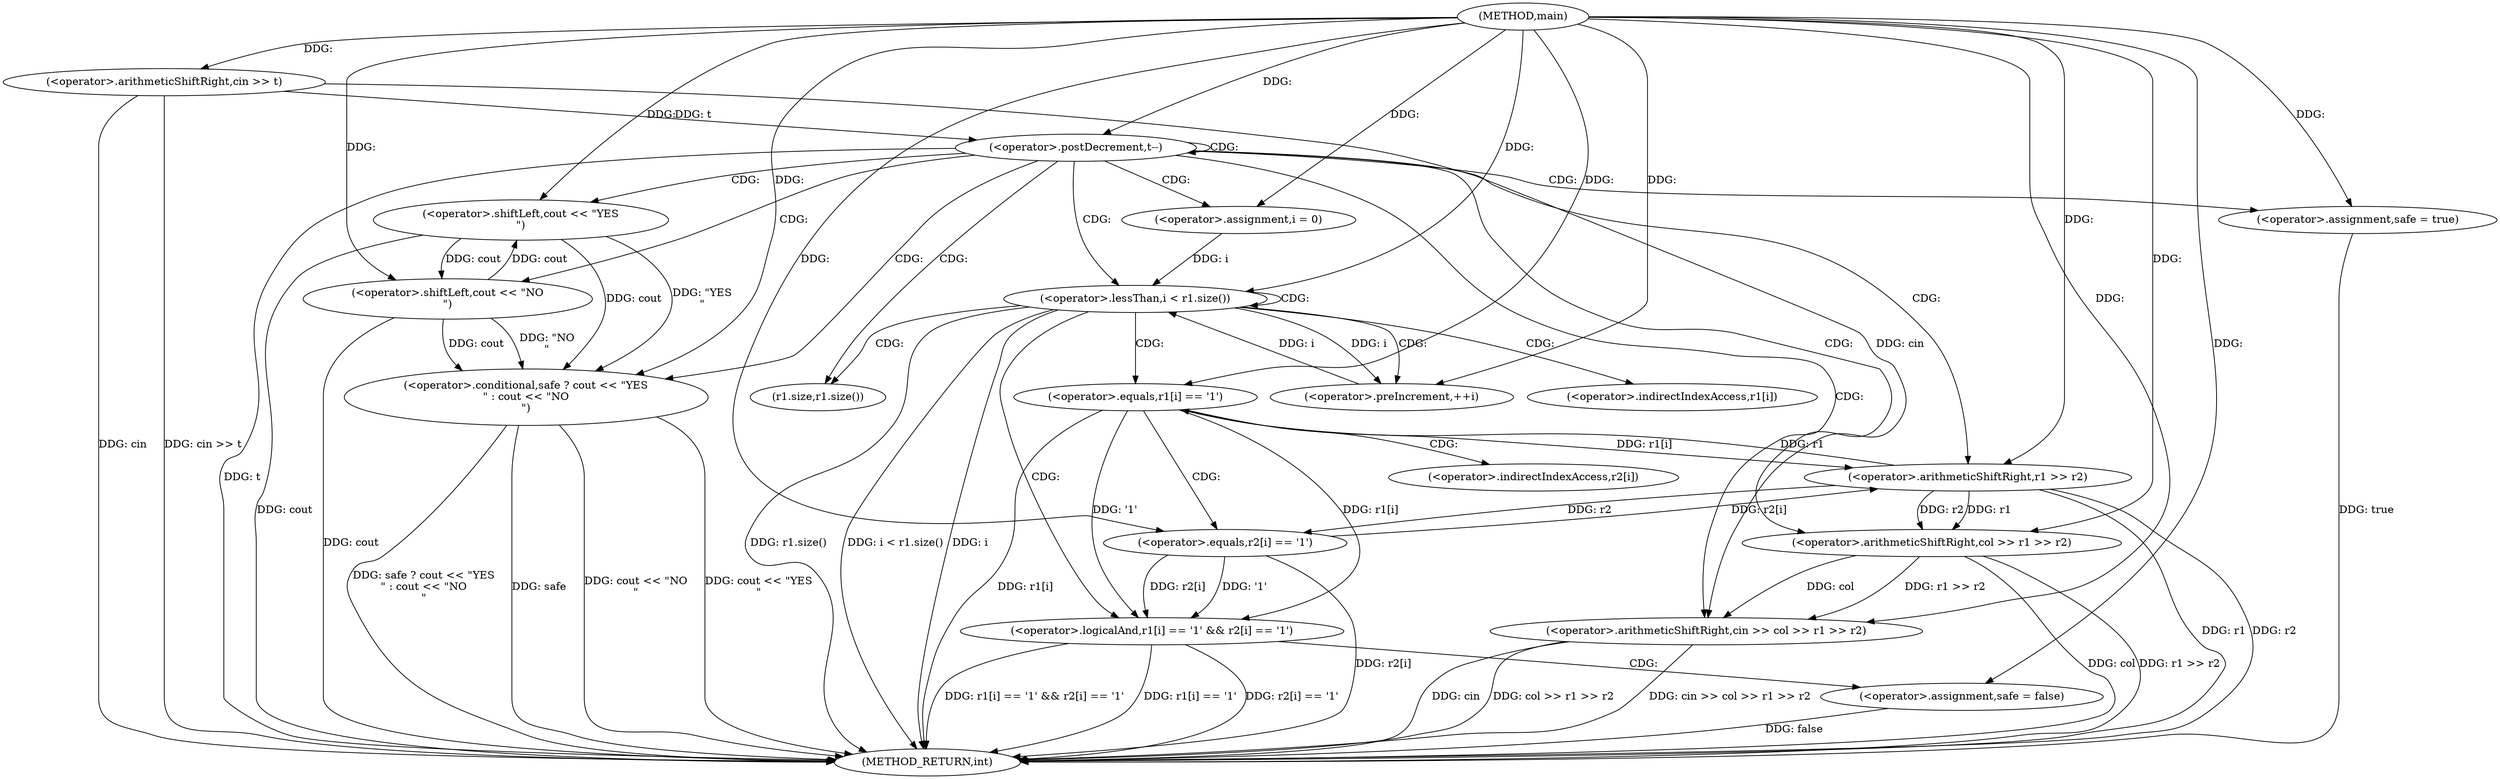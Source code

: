 digraph "main" {  
"1000101" [label = "(METHOD,main)" ]
"1000160" [label = "(METHOD_RETURN,int)" ]
"1000104" [label = "(<operator>.arithmeticShiftRight,cin >> t)" ]
"1000108" [label = "(<operator>.postDecrement,t--)" ]
"1000114" [label = "(<operator>.arithmeticShiftRight,cin >> col >> r1 >> r2)" ]
"1000122" [label = "(<operator>.assignment,safe = true)" ]
"1000152" [label = "(<operator>.conditional,safe ? cout << \"YES\n\" : cout << \"NO\n\")" ]
"1000127" [label = "(<operator>.assignment,i = 0)" ]
"1000130" [label = "(<operator>.lessThan,i < r1.size())" ]
"1000133" [label = "(<operator>.preIncrement,++i)" ]
"1000116" [label = "(<operator>.arithmeticShiftRight,col >> r1 >> r2)" ]
"1000154" [label = "(<operator>.shiftLeft,cout << \"YES\n\")" ]
"1000157" [label = "(<operator>.shiftLeft,cout << \"NO\n\")" ]
"1000118" [label = "(<operator>.arithmeticShiftRight,r1 >> r2)" ]
"1000137" [label = "(<operator>.logicalAnd,r1[i] == '1' && r2[i] == '1')" ]
"1000149" [label = "(<operator>.assignment,safe = false)" ]
"1000138" [label = "(<operator>.equals,r1[i] == '1')" ]
"1000143" [label = "(<operator>.equals,r2[i] == '1')" ]
"1000132" [label = "(r1.size,r1.size())" ]
"1000139" [label = "(<operator>.indirectIndexAccess,r1[i])" ]
"1000144" [label = "(<operator>.indirectIndexAccess,r2[i])" ]
  "1000104" -> "1000160"  [ label = "DDG: cin"] 
  "1000104" -> "1000160"  [ label = "DDG: cin >> t"] 
  "1000108" -> "1000160"  [ label = "DDG: t"] 
  "1000114" -> "1000160"  [ label = "DDG: cin"] 
  "1000116" -> "1000160"  [ label = "DDG: col"] 
  "1000118" -> "1000160"  [ label = "DDG: r1"] 
  "1000118" -> "1000160"  [ label = "DDG: r2"] 
  "1000116" -> "1000160"  [ label = "DDG: r1 >> r2"] 
  "1000114" -> "1000160"  [ label = "DDG: col >> r1 >> r2"] 
  "1000114" -> "1000160"  [ label = "DDG: cin >> col >> r1 >> r2"] 
  "1000130" -> "1000160"  [ label = "DDG: i"] 
  "1000130" -> "1000160"  [ label = "DDG: r1.size()"] 
  "1000130" -> "1000160"  [ label = "DDG: i < r1.size()"] 
  "1000152" -> "1000160"  [ label = "DDG: safe"] 
  "1000157" -> "1000160"  [ label = "DDG: cout"] 
  "1000152" -> "1000160"  [ label = "DDG: cout << \"NO\n\""] 
  "1000154" -> "1000160"  [ label = "DDG: cout"] 
  "1000152" -> "1000160"  [ label = "DDG: cout << \"YES\n\""] 
  "1000152" -> "1000160"  [ label = "DDG: safe ? cout << \"YES\n\" : cout << \"NO\n\""] 
  "1000138" -> "1000160"  [ label = "DDG: r1[i]"] 
  "1000137" -> "1000160"  [ label = "DDG: r1[i] == '1'"] 
  "1000143" -> "1000160"  [ label = "DDG: r2[i]"] 
  "1000137" -> "1000160"  [ label = "DDG: r2[i] == '1'"] 
  "1000137" -> "1000160"  [ label = "DDG: r1[i] == '1' && r2[i] == '1'"] 
  "1000122" -> "1000160"  [ label = "DDG: true"] 
  "1000149" -> "1000160"  [ label = "DDG: false"] 
  "1000101" -> "1000104"  [ label = "DDG: "] 
  "1000104" -> "1000108"  [ label = "DDG: t"] 
  "1000101" -> "1000108"  [ label = "DDG: "] 
  "1000101" -> "1000122"  [ label = "DDG: "] 
  "1000154" -> "1000152"  [ label = "DDG: cout"] 
  "1000154" -> "1000152"  [ label = "DDG: \"YES\n\""] 
  "1000101" -> "1000152"  [ label = "DDG: "] 
  "1000157" -> "1000152"  [ label = "DDG: \"NO\n\""] 
  "1000157" -> "1000152"  [ label = "DDG: cout"] 
  "1000104" -> "1000114"  [ label = "DDG: cin"] 
  "1000101" -> "1000114"  [ label = "DDG: "] 
  "1000116" -> "1000114"  [ label = "DDG: col"] 
  "1000116" -> "1000114"  [ label = "DDG: r1 >> r2"] 
  "1000101" -> "1000127"  [ label = "DDG: "] 
  "1000101" -> "1000116"  [ label = "DDG: "] 
  "1000118" -> "1000116"  [ label = "DDG: r2"] 
  "1000118" -> "1000116"  [ label = "DDG: r1"] 
  "1000127" -> "1000130"  [ label = "DDG: i"] 
  "1000133" -> "1000130"  [ label = "DDG: i"] 
  "1000101" -> "1000130"  [ label = "DDG: "] 
  "1000130" -> "1000133"  [ label = "DDG: i"] 
  "1000101" -> "1000133"  [ label = "DDG: "] 
  "1000157" -> "1000154"  [ label = "DDG: cout"] 
  "1000101" -> "1000154"  [ label = "DDG: "] 
  "1000154" -> "1000157"  [ label = "DDG: cout"] 
  "1000101" -> "1000157"  [ label = "DDG: "] 
  "1000138" -> "1000118"  [ label = "DDG: r1[i]"] 
  "1000101" -> "1000118"  [ label = "DDG: "] 
  "1000143" -> "1000118"  [ label = "DDG: r2[i]"] 
  "1000138" -> "1000137"  [ label = "DDG: '1'"] 
  "1000138" -> "1000137"  [ label = "DDG: r1[i]"] 
  "1000143" -> "1000137"  [ label = "DDG: '1'"] 
  "1000143" -> "1000137"  [ label = "DDG: r2[i]"] 
  "1000101" -> "1000149"  [ label = "DDG: "] 
  "1000118" -> "1000138"  [ label = "DDG: r1"] 
  "1000101" -> "1000138"  [ label = "DDG: "] 
  "1000118" -> "1000143"  [ label = "DDG: r2"] 
  "1000101" -> "1000143"  [ label = "DDG: "] 
  "1000108" -> "1000116"  [ label = "CDG: "] 
  "1000108" -> "1000127"  [ label = "CDG: "] 
  "1000108" -> "1000132"  [ label = "CDG: "] 
  "1000108" -> "1000108"  [ label = "CDG: "] 
  "1000108" -> "1000152"  [ label = "CDG: "] 
  "1000108" -> "1000130"  [ label = "CDG: "] 
  "1000108" -> "1000114"  [ label = "CDG: "] 
  "1000108" -> "1000118"  [ label = "CDG: "] 
  "1000108" -> "1000122"  [ label = "CDG: "] 
  "1000108" -> "1000154"  [ label = "CDG: "] 
  "1000108" -> "1000157"  [ label = "CDG: "] 
  "1000130" -> "1000132"  [ label = "CDG: "] 
  "1000130" -> "1000137"  [ label = "CDG: "] 
  "1000130" -> "1000130"  [ label = "CDG: "] 
  "1000130" -> "1000139"  [ label = "CDG: "] 
  "1000130" -> "1000133"  [ label = "CDG: "] 
  "1000130" -> "1000138"  [ label = "CDG: "] 
  "1000137" -> "1000149"  [ label = "CDG: "] 
  "1000138" -> "1000143"  [ label = "CDG: "] 
  "1000138" -> "1000144"  [ label = "CDG: "] 
}

